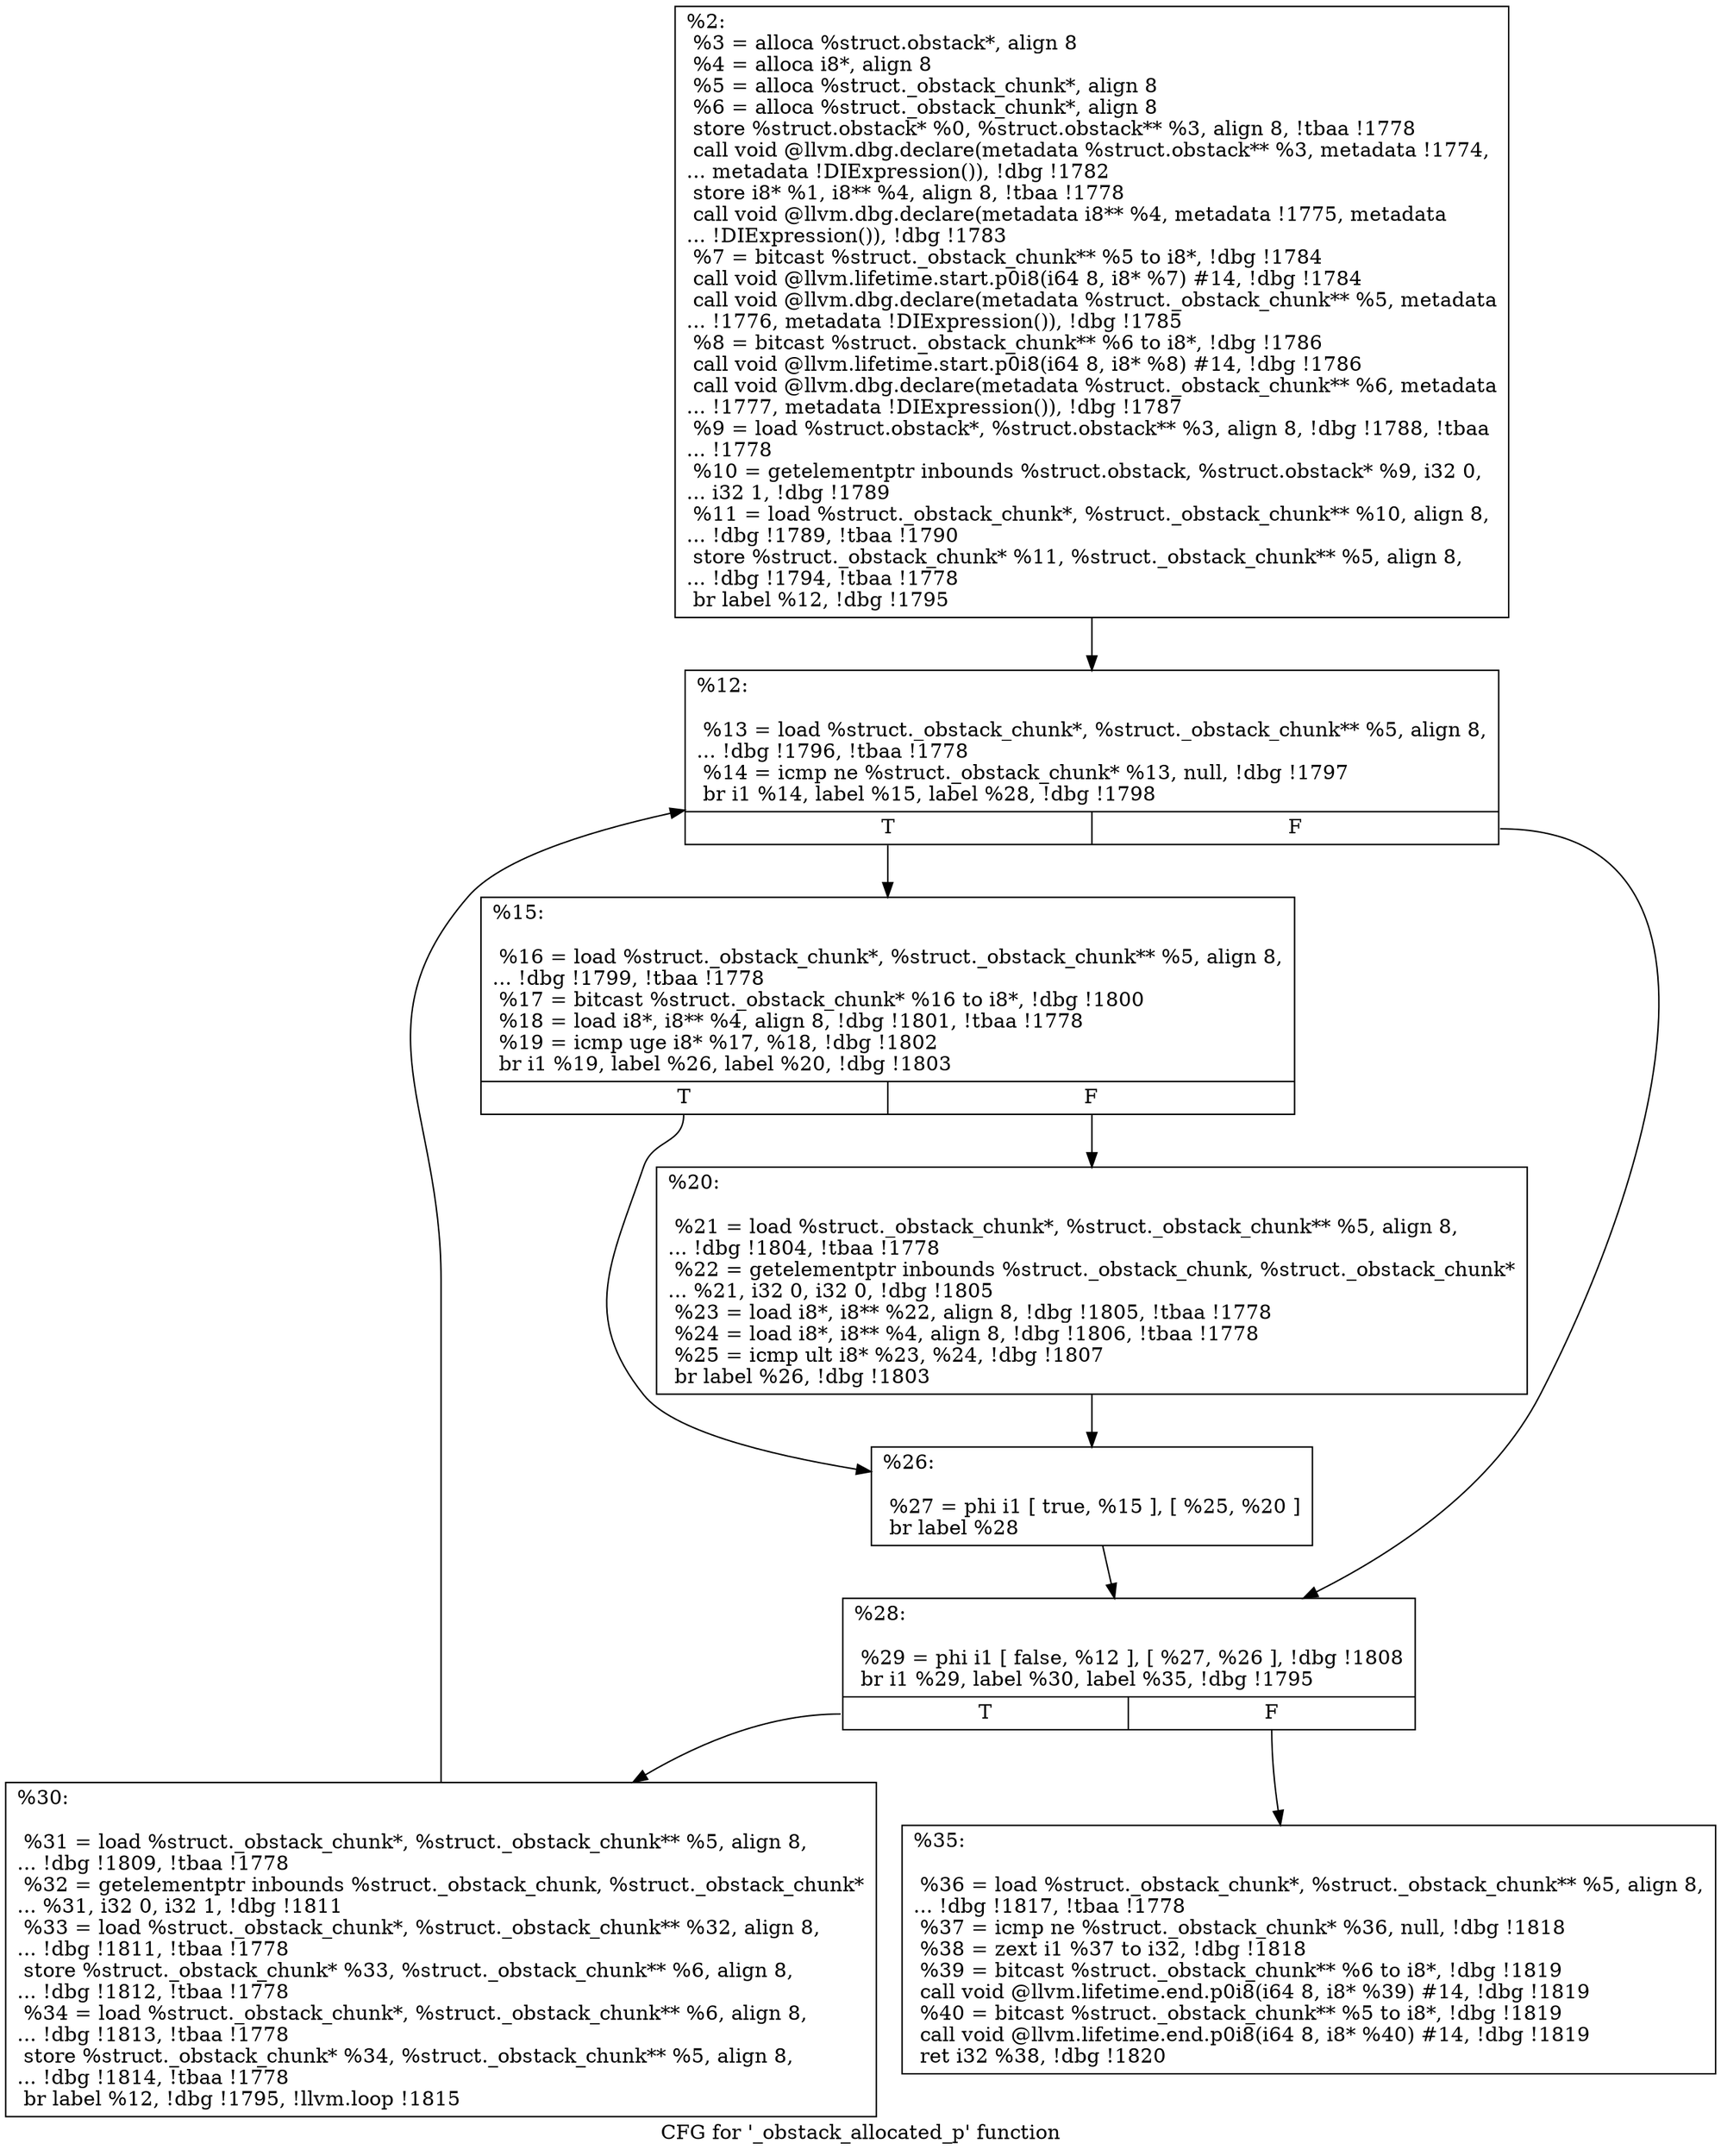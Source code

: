 digraph "CFG for '_obstack_allocated_p' function" {
	label="CFG for '_obstack_allocated_p' function";

	Node0x2348100 [shape=record,label="{%2:\l  %3 = alloca %struct.obstack*, align 8\l  %4 = alloca i8*, align 8\l  %5 = alloca %struct._obstack_chunk*, align 8\l  %6 = alloca %struct._obstack_chunk*, align 8\l  store %struct.obstack* %0, %struct.obstack** %3, align 8, !tbaa !1778\l  call void @llvm.dbg.declare(metadata %struct.obstack** %3, metadata !1774,\l... metadata !DIExpression()), !dbg !1782\l  store i8* %1, i8** %4, align 8, !tbaa !1778\l  call void @llvm.dbg.declare(metadata i8** %4, metadata !1775, metadata\l... !DIExpression()), !dbg !1783\l  %7 = bitcast %struct._obstack_chunk** %5 to i8*, !dbg !1784\l  call void @llvm.lifetime.start.p0i8(i64 8, i8* %7) #14, !dbg !1784\l  call void @llvm.dbg.declare(metadata %struct._obstack_chunk** %5, metadata\l... !1776, metadata !DIExpression()), !dbg !1785\l  %8 = bitcast %struct._obstack_chunk** %6 to i8*, !dbg !1786\l  call void @llvm.lifetime.start.p0i8(i64 8, i8* %8) #14, !dbg !1786\l  call void @llvm.dbg.declare(metadata %struct._obstack_chunk** %6, metadata\l... !1777, metadata !DIExpression()), !dbg !1787\l  %9 = load %struct.obstack*, %struct.obstack** %3, align 8, !dbg !1788, !tbaa\l... !1778\l  %10 = getelementptr inbounds %struct.obstack, %struct.obstack* %9, i32 0,\l... i32 1, !dbg !1789\l  %11 = load %struct._obstack_chunk*, %struct._obstack_chunk** %10, align 8,\l... !dbg !1789, !tbaa !1790\l  store %struct._obstack_chunk* %11, %struct._obstack_chunk** %5, align 8,\l... !dbg !1794, !tbaa !1778\l  br label %12, !dbg !1795\l}"];
	Node0x2348100 -> Node0x2348150;
	Node0x2348150 [shape=record,label="{%12:\l\l  %13 = load %struct._obstack_chunk*, %struct._obstack_chunk** %5, align 8,\l... !dbg !1796, !tbaa !1778\l  %14 = icmp ne %struct._obstack_chunk* %13, null, !dbg !1797\l  br i1 %14, label %15, label %28, !dbg !1798\l|{<s0>T|<s1>F}}"];
	Node0x2348150:s0 -> Node0x23481a0;
	Node0x2348150:s1 -> Node0x2348290;
	Node0x23481a0 [shape=record,label="{%15:\l\l  %16 = load %struct._obstack_chunk*, %struct._obstack_chunk** %5, align 8,\l... !dbg !1799, !tbaa !1778\l  %17 = bitcast %struct._obstack_chunk* %16 to i8*, !dbg !1800\l  %18 = load i8*, i8** %4, align 8, !dbg !1801, !tbaa !1778\l  %19 = icmp uge i8* %17, %18, !dbg !1802\l  br i1 %19, label %26, label %20, !dbg !1803\l|{<s0>T|<s1>F}}"];
	Node0x23481a0:s0 -> Node0x2348240;
	Node0x23481a0:s1 -> Node0x23481f0;
	Node0x23481f0 [shape=record,label="{%20:\l\l  %21 = load %struct._obstack_chunk*, %struct._obstack_chunk** %5, align 8,\l... !dbg !1804, !tbaa !1778\l  %22 = getelementptr inbounds %struct._obstack_chunk, %struct._obstack_chunk*\l... %21, i32 0, i32 0, !dbg !1805\l  %23 = load i8*, i8** %22, align 8, !dbg !1805, !tbaa !1778\l  %24 = load i8*, i8** %4, align 8, !dbg !1806, !tbaa !1778\l  %25 = icmp ult i8* %23, %24, !dbg !1807\l  br label %26, !dbg !1803\l}"];
	Node0x23481f0 -> Node0x2348240;
	Node0x2348240 [shape=record,label="{%26:\l\l  %27 = phi i1 [ true, %15 ], [ %25, %20 ]\l  br label %28\l}"];
	Node0x2348240 -> Node0x2348290;
	Node0x2348290 [shape=record,label="{%28:\l\l  %29 = phi i1 [ false, %12 ], [ %27, %26 ], !dbg !1808\l  br i1 %29, label %30, label %35, !dbg !1795\l|{<s0>T|<s1>F}}"];
	Node0x2348290:s0 -> Node0x23482e0;
	Node0x2348290:s1 -> Node0x2348330;
	Node0x23482e0 [shape=record,label="{%30:\l\l  %31 = load %struct._obstack_chunk*, %struct._obstack_chunk** %5, align 8,\l... !dbg !1809, !tbaa !1778\l  %32 = getelementptr inbounds %struct._obstack_chunk, %struct._obstack_chunk*\l... %31, i32 0, i32 1, !dbg !1811\l  %33 = load %struct._obstack_chunk*, %struct._obstack_chunk** %32, align 8,\l... !dbg !1811, !tbaa !1778\l  store %struct._obstack_chunk* %33, %struct._obstack_chunk** %6, align 8,\l... !dbg !1812, !tbaa !1778\l  %34 = load %struct._obstack_chunk*, %struct._obstack_chunk** %6, align 8,\l... !dbg !1813, !tbaa !1778\l  store %struct._obstack_chunk* %34, %struct._obstack_chunk** %5, align 8,\l... !dbg !1814, !tbaa !1778\l  br label %12, !dbg !1795, !llvm.loop !1815\l}"];
	Node0x23482e0 -> Node0x2348150;
	Node0x2348330 [shape=record,label="{%35:\l\l  %36 = load %struct._obstack_chunk*, %struct._obstack_chunk** %5, align 8,\l... !dbg !1817, !tbaa !1778\l  %37 = icmp ne %struct._obstack_chunk* %36, null, !dbg !1818\l  %38 = zext i1 %37 to i32, !dbg !1818\l  %39 = bitcast %struct._obstack_chunk** %6 to i8*, !dbg !1819\l  call void @llvm.lifetime.end.p0i8(i64 8, i8* %39) #14, !dbg !1819\l  %40 = bitcast %struct._obstack_chunk** %5 to i8*, !dbg !1819\l  call void @llvm.lifetime.end.p0i8(i64 8, i8* %40) #14, !dbg !1819\l  ret i32 %38, !dbg !1820\l}"];
}

